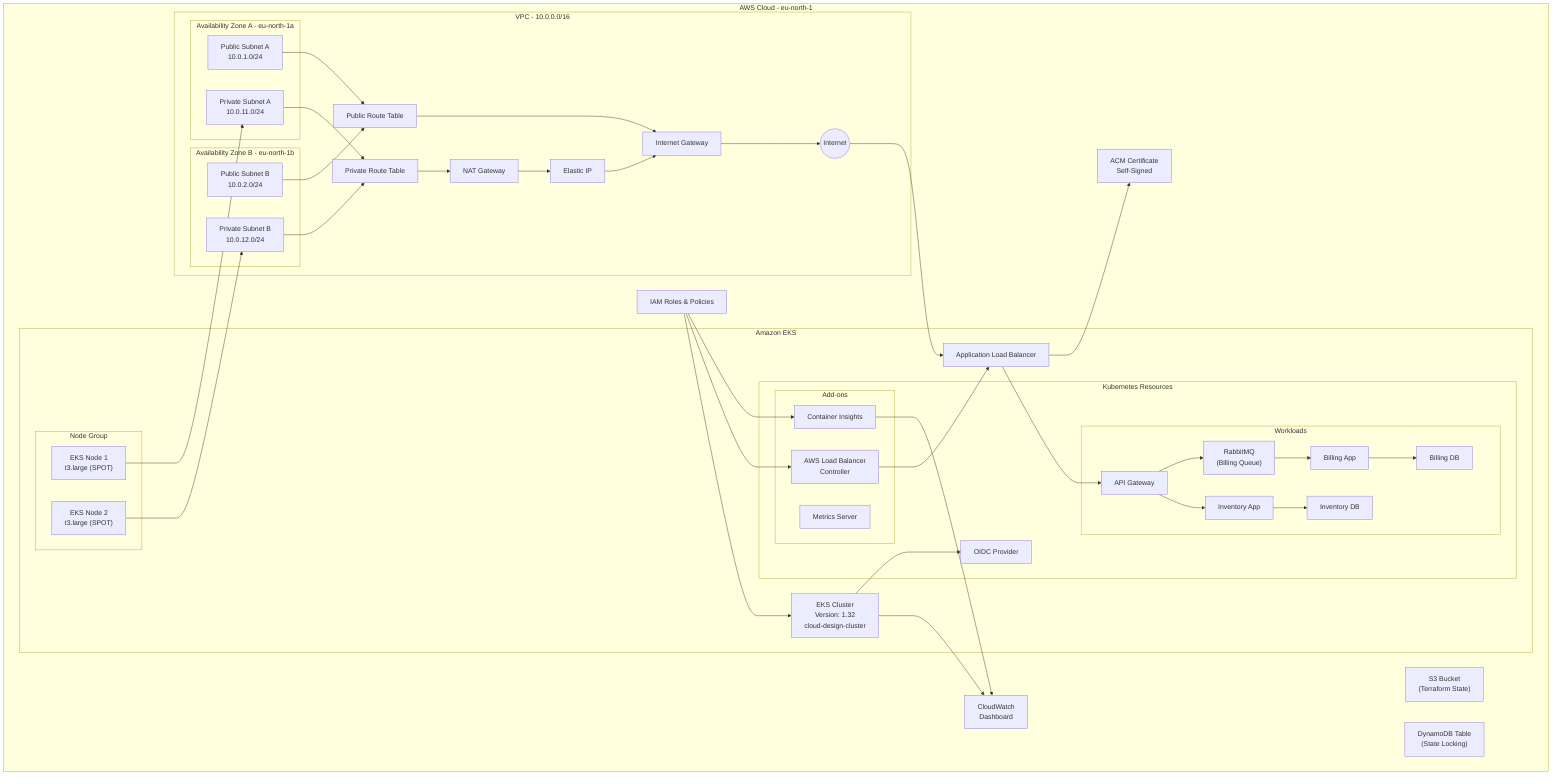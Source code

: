 flowchart TD
    subgraph "AWS Cloud - eu-north-1"
        subgraph "VPC - 10.0.0.0/16"
            subgraph "Availability Zone A - eu-north-1a"
                PublicSubnetA["Public Subnet A\n10.0.1.0/24"]
                PrivateSubnetA["Private Subnet A\n10.0.11.0/24"]
            end
            
            subgraph "Availability Zone B - eu-north-1b"
                PublicSubnetB["Public Subnet B\n10.0.2.0/24"]
                PrivateSubnetB["Private Subnet B\n10.0.12.0/24"]
            end
            
            IGW["Internet Gateway"]
            NATGW["NAT Gateway"]
            EIP["Elastic IP"]
            
            PublicRT["Public Route Table"]
            PrivateRT["Private Route Table"]
            
            PublicSubnetA --> PublicRT
            PublicSubnetB --> PublicRT
            PrivateSubnetA --> PrivateRT
            PrivateSubnetB --> PrivateRT
            
            PublicRT --> IGW
            PrivateRT --> NATGW
            NATGW --> EIP
            EIP --> IGW
            IGW --> Internet((Internet))
        end
        
        subgraph "Amazon EKS"
            EKSCluster["EKS Cluster\nVersion: 1.32\ncloud-design-cluster"]
            
            subgraph "Node Group"
                EKSNode1["EKS Node 1\nt3.large (SPOT)"]
                EKSNode2["EKS Node 2\nt3.large (SPOT)"]
            end
            
            subgraph "Kubernetes Resources"
                OIDC["OIDC Provider"]
                
                subgraph "Workloads"
                    APIGateway["API Gateway"]
                    InventoryApp["Inventory App"]
                    BillingApp["Billing App"]
                    BillingQueue["RabbitMQ\n(Billing Queue)"]
                    InventoryDB["Inventory DB"]
                    BillingDB["Billing DB"]
                end
                
                subgraph "Add-ons"
                    ALBController["AWS Load Balancer\nController"]
                    MetricsServer["Metrics Server"]
                    ContainerInsights["Container Insights"]
                end
                
                APIGateway --> InventoryApp
                APIGateway --> BillingQueue
                BillingQueue --> BillingApp
                InventoryApp --> InventoryDB
                BillingApp --> BillingDB
            end
            
            ALB["Application Load Balancer"]
            ALBController --> ALB
            ALB --> APIGateway
            
            EKSCluster --> OIDC
            EKSNode1 --> PrivateSubnetA
            EKSNode2 --> PrivateSubnetB
        end
        
        IAMRoles["IAM Roles & Policies"]
        S3Bucket["S3 Bucket\n(Terraform State)"]
        DynamoDB["DynamoDB Table\n(State Locking)"]
        ACMCert["ACM Certificate\nSelf-Signed"]
        CWDashboard["CloudWatch\nDashboard"]
        
        IAMRoles --> EKSCluster
        IAMRoles --> ALBController
        IAMRoles --> ContainerInsights
        
        EKSCluster --> CWDashboard
        ContainerInsights --> CWDashboard
        ALB --> ACMCert
        
        Internet --> ALB
    end